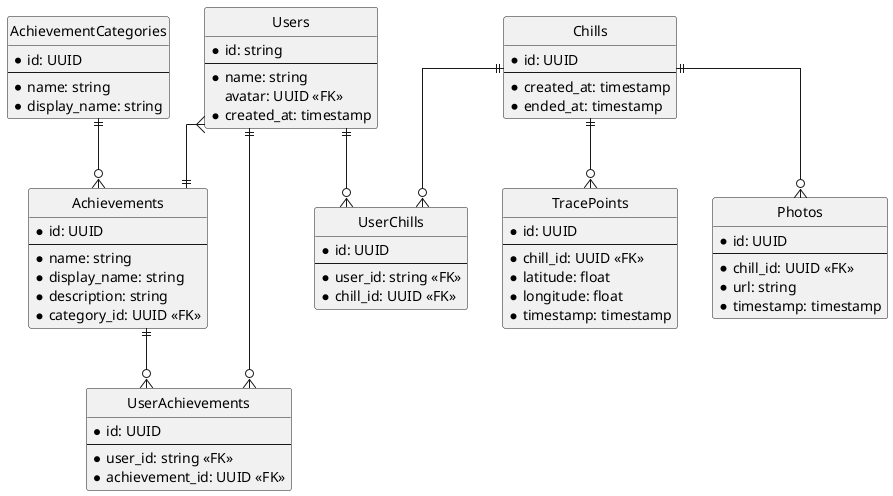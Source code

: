@startuml er_diagram

' hide the spot
hide circle

' avoid problems with angled crows feed
skinparam linetype ortho

entity "Users" {
  * id: string
  --
  * name: string
  avatar: UUID <<FK>>
  * created_at: timestamp
}

entity "AchievementCategories" {
  * id: UUID
  --
  * name: string
  * display_name: string
}

entity "Achievements" {
  * id: UUID
  --
  *name: string
  *display_name: string
  *description: string
  *category_id: UUID <<FK>>
}

entity "UserAchievements" {
  * id: UUID
  --
  * user_id: string <<FK>>
  * achievement_id: UUID <<FK>>
}

entity "Chills" {
  * id: UUID
  --
  * created_at: timestamp
  * ended_at: timestamp
}

entity "UserChills" {
  * id: UUID
  --
  * user_id: string <<FK>>
  * chill_id: UUID <<FK>>
}

entity "TracePoints" {
  * id: UUID
  --
  * chill_id: UUID <<FK>>
  * latitude: float
  * longitude: float
  * timestamp: timestamp
}

entity "Photos" {
  * id: UUID
  --
  * chill_id: UUID <<FK>>
  * url: string
  * timestamp: timestamp
}

Users ||--o{ UserAchievements
Achievements ||--o{ UserAchievements
Users ||--o{ UserChills
Chills ||--o{ UserChills
Chills ||--o{ TracePoints
Chills ||--o{ Photos
AchievementCategories ||--o{ Achievements
Users }--|| Achievements


@enduml